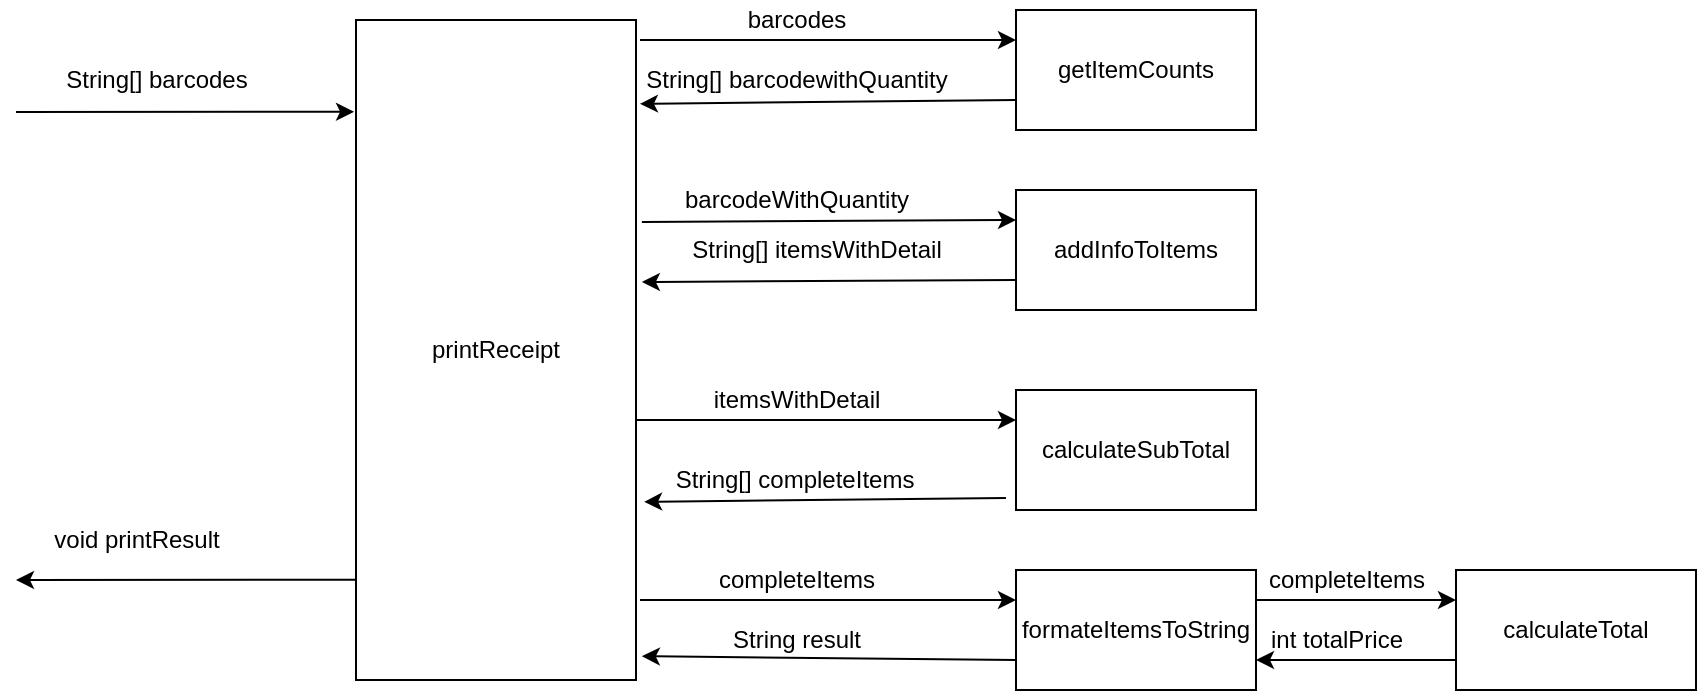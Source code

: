 <mxfile version="13.4.9" type="github">
  <diagram id="GNuFbIWh3L-KA2UGvlR-" name="Page-1">
    <mxGraphModel dx="1038" dy="575" grid="1" gridSize="10" guides="1" tooltips="1" connect="1" arrows="1" fold="1" page="1" pageScale="1" pageWidth="827" pageHeight="1169" math="0" shadow="0">
      <root>
        <mxCell id="0" />
        <mxCell id="1" parent="0" />
        <mxCell id="HW0OGkNQ6PJVxQeEaSyk-1" value="printReceipt" style="rounded=0;whiteSpace=wrap;html=1;" vertex="1" parent="1">
          <mxGeometry x="220" y="120" width="140" height="330" as="geometry" />
        </mxCell>
        <mxCell id="HW0OGkNQ6PJVxQeEaSyk-2" value="getItemCounts" style="rounded=0;whiteSpace=wrap;html=1;" vertex="1" parent="1">
          <mxGeometry x="550" y="115" width="120" height="60" as="geometry" />
        </mxCell>
        <mxCell id="HW0OGkNQ6PJVxQeEaSyk-3" value="addInfoToItems" style="rounded=0;whiteSpace=wrap;html=1;" vertex="1" parent="1">
          <mxGeometry x="550" y="205" width="120" height="60" as="geometry" />
        </mxCell>
        <mxCell id="HW0OGkNQ6PJVxQeEaSyk-4" value="calculateSubTotal" style="rounded=0;whiteSpace=wrap;html=1;" vertex="1" parent="1">
          <mxGeometry x="550" y="305" width="120" height="60" as="geometry" />
        </mxCell>
        <mxCell id="HW0OGkNQ6PJVxQeEaSyk-5" value="calculateTotal" style="rounded=0;whiteSpace=wrap;html=1;" vertex="1" parent="1">
          <mxGeometry x="770" y="395" width="120" height="60" as="geometry" />
        </mxCell>
        <mxCell id="HW0OGkNQ6PJVxQeEaSyk-6" value="formateItemsToString" style="rounded=0;whiteSpace=wrap;html=1;" vertex="1" parent="1">
          <mxGeometry x="550" y="395" width="120" height="60" as="geometry" />
        </mxCell>
        <mxCell id="HW0OGkNQ6PJVxQeEaSyk-7" value="" style="endArrow=classic;html=1;entryX=-0.007;entryY=0.139;entryDx=0;entryDy=0;entryPerimeter=0;" edge="1" parent="1" target="HW0OGkNQ6PJVxQeEaSyk-1">
          <mxGeometry width="50" height="50" relative="1" as="geometry">
            <mxPoint x="50" y="166" as="sourcePoint" />
            <mxPoint x="440" y="270" as="targetPoint" />
          </mxGeometry>
        </mxCell>
        <mxCell id="HW0OGkNQ6PJVxQeEaSyk-8" value="String[] barcodes" style="text;html=1;align=center;verticalAlign=middle;resizable=0;points=[];autosize=1;" vertex="1" parent="1">
          <mxGeometry x="70" y="140" width="100" height="20" as="geometry" />
        </mxCell>
        <mxCell id="HW0OGkNQ6PJVxQeEaSyk-9" value="" style="endArrow=classic;html=1;exitX=0;exitY=0.848;exitDx=0;exitDy=0;exitPerimeter=0;" edge="1" parent="1" source="HW0OGkNQ6PJVxQeEaSyk-1">
          <mxGeometry width="50" height="50" relative="1" as="geometry">
            <mxPoint x="390" y="320" as="sourcePoint" />
            <mxPoint x="50" y="400" as="targetPoint" />
          </mxGeometry>
        </mxCell>
        <mxCell id="HW0OGkNQ6PJVxQeEaSyk-10" value="void printResult" style="text;html=1;align=center;verticalAlign=middle;resizable=0;points=[];autosize=1;" vertex="1" parent="1">
          <mxGeometry x="60" y="370" width="100" height="20" as="geometry" />
        </mxCell>
        <mxCell id="HW0OGkNQ6PJVxQeEaSyk-11" value="" style="endArrow=classic;html=1;entryX=0;entryY=0.25;entryDx=0;entryDy=0;" edge="1" parent="1" target="HW0OGkNQ6PJVxQeEaSyk-2">
          <mxGeometry width="50" height="50" relative="1" as="geometry">
            <mxPoint x="362" y="130" as="sourcePoint" />
            <mxPoint x="440" y="270" as="targetPoint" />
          </mxGeometry>
        </mxCell>
        <mxCell id="HW0OGkNQ6PJVxQeEaSyk-12" value="" style="endArrow=classic;html=1;entryX=1.014;entryY=0.127;entryDx=0;entryDy=0;entryPerimeter=0;exitX=0;exitY=0.75;exitDx=0;exitDy=0;" edge="1" parent="1" source="HW0OGkNQ6PJVxQeEaSyk-2" target="HW0OGkNQ6PJVxQeEaSyk-1">
          <mxGeometry width="50" height="50" relative="1" as="geometry">
            <mxPoint x="390" y="320" as="sourcePoint" />
            <mxPoint x="440" y="270" as="targetPoint" />
          </mxGeometry>
        </mxCell>
        <mxCell id="HW0OGkNQ6PJVxQeEaSyk-13" value="barcodes" style="text;html=1;align=center;verticalAlign=middle;resizable=0;points=[];autosize=1;" vertex="1" parent="1">
          <mxGeometry x="410" y="110" width="60" height="20" as="geometry" />
        </mxCell>
        <mxCell id="HW0OGkNQ6PJVxQeEaSyk-14" value="String[] barcodewithQuantity" style="text;html=1;align=center;verticalAlign=middle;resizable=0;points=[];autosize=1;" vertex="1" parent="1">
          <mxGeometry x="360" y="140" width="160" height="20" as="geometry" />
        </mxCell>
        <mxCell id="HW0OGkNQ6PJVxQeEaSyk-15" value="" style="endArrow=classic;html=1;entryX=0;entryY=0.25;entryDx=0;entryDy=0;exitX=1.021;exitY=0.306;exitDx=0;exitDy=0;exitPerimeter=0;" edge="1" parent="1" source="HW0OGkNQ6PJVxQeEaSyk-1" target="HW0OGkNQ6PJVxQeEaSyk-3">
          <mxGeometry width="50" height="50" relative="1" as="geometry">
            <mxPoint x="390" y="320" as="sourcePoint" />
            <mxPoint x="440" y="270" as="targetPoint" />
          </mxGeometry>
        </mxCell>
        <mxCell id="HW0OGkNQ6PJVxQeEaSyk-16" value="barcodeWithQuantity" style="text;html=1;align=center;verticalAlign=middle;resizable=0;points=[];autosize=1;" vertex="1" parent="1">
          <mxGeometry x="375" y="200" width="130" height="20" as="geometry" />
        </mxCell>
        <mxCell id="HW0OGkNQ6PJVxQeEaSyk-17" value="" style="endArrow=classic;html=1;entryX=1.021;entryY=0.397;entryDx=0;entryDy=0;entryPerimeter=0;exitX=0;exitY=0.75;exitDx=0;exitDy=0;" edge="1" parent="1" source="HW0OGkNQ6PJVxQeEaSyk-3" target="HW0OGkNQ6PJVxQeEaSyk-1">
          <mxGeometry width="50" height="50" relative="1" as="geometry">
            <mxPoint x="390" y="320" as="sourcePoint" />
            <mxPoint x="440" y="270" as="targetPoint" />
          </mxGeometry>
        </mxCell>
        <mxCell id="HW0OGkNQ6PJVxQeEaSyk-18" value="String[] itemsWithDetail" style="text;html=1;align=center;verticalAlign=middle;resizable=0;points=[];autosize=1;" vertex="1" parent="1">
          <mxGeometry x="380" y="225" width="140" height="20" as="geometry" />
        </mxCell>
        <mxCell id="HW0OGkNQ6PJVxQeEaSyk-19" value="" style="endArrow=classic;html=1;entryX=0;entryY=0.25;entryDx=0;entryDy=0;exitX=1;exitY=0.606;exitDx=0;exitDy=0;exitPerimeter=0;" edge="1" parent="1" source="HW0OGkNQ6PJVxQeEaSyk-1" target="HW0OGkNQ6PJVxQeEaSyk-4">
          <mxGeometry width="50" height="50" relative="1" as="geometry">
            <mxPoint x="390" y="320" as="sourcePoint" />
            <mxPoint x="440" y="270" as="targetPoint" />
          </mxGeometry>
        </mxCell>
        <mxCell id="HW0OGkNQ6PJVxQeEaSyk-20" value="itemsWithDetail" style="text;html=1;align=center;verticalAlign=middle;resizable=0;points=[];autosize=1;" vertex="1" parent="1">
          <mxGeometry x="390" y="300" width="100" height="20" as="geometry" />
        </mxCell>
        <mxCell id="HW0OGkNQ6PJVxQeEaSyk-21" value="" style="endArrow=classic;html=1;entryX=1.029;entryY=0.73;entryDx=0;entryDy=0;entryPerimeter=0;exitX=-0.042;exitY=0.9;exitDx=0;exitDy=0;exitPerimeter=0;" edge="1" parent="1" source="HW0OGkNQ6PJVxQeEaSyk-4" target="HW0OGkNQ6PJVxQeEaSyk-1">
          <mxGeometry width="50" height="50" relative="1" as="geometry">
            <mxPoint x="390" y="320" as="sourcePoint" />
            <mxPoint x="440" y="270" as="targetPoint" />
          </mxGeometry>
        </mxCell>
        <mxCell id="HW0OGkNQ6PJVxQeEaSyk-22" value="String[] completeItems" style="text;html=1;align=center;verticalAlign=middle;resizable=0;points=[];autosize=1;" vertex="1" parent="1">
          <mxGeometry x="374" y="340" width="130" height="20" as="geometry" />
        </mxCell>
        <mxCell id="HW0OGkNQ6PJVxQeEaSyk-23" value="" style="endArrow=classic;html=1;entryX=0;entryY=0.25;entryDx=0;entryDy=0;" edge="1" parent="1" target="HW0OGkNQ6PJVxQeEaSyk-6">
          <mxGeometry width="50" height="50" relative="1" as="geometry">
            <mxPoint x="362" y="410" as="sourcePoint" />
            <mxPoint x="440" y="270" as="targetPoint" />
          </mxGeometry>
        </mxCell>
        <mxCell id="HW0OGkNQ6PJVxQeEaSyk-25" value="completeItems" style="text;html=1;align=center;verticalAlign=middle;resizable=0;points=[];autosize=1;" vertex="1" parent="1">
          <mxGeometry x="395" y="390" width="90" height="20" as="geometry" />
        </mxCell>
        <mxCell id="HW0OGkNQ6PJVxQeEaSyk-26" value="" style="endArrow=classic;html=1;entryX=1.021;entryY=0.964;entryDx=0;entryDy=0;entryPerimeter=0;exitX=0;exitY=0.75;exitDx=0;exitDy=0;" edge="1" parent="1" source="HW0OGkNQ6PJVxQeEaSyk-6" target="HW0OGkNQ6PJVxQeEaSyk-1">
          <mxGeometry width="50" height="50" relative="1" as="geometry">
            <mxPoint x="230" y="320" as="sourcePoint" />
            <mxPoint x="280" y="270" as="targetPoint" />
          </mxGeometry>
        </mxCell>
        <mxCell id="HW0OGkNQ6PJVxQeEaSyk-27" value="" style="endArrow=classic;html=1;entryX=0;entryY=0.25;entryDx=0;entryDy=0;exitX=1;exitY=0.25;exitDx=0;exitDy=0;" edge="1" parent="1" source="HW0OGkNQ6PJVxQeEaSyk-6" target="HW0OGkNQ6PJVxQeEaSyk-5">
          <mxGeometry width="50" height="50" relative="1" as="geometry">
            <mxPoint x="630" y="320" as="sourcePoint" />
            <mxPoint x="680" y="270" as="targetPoint" />
          </mxGeometry>
        </mxCell>
        <mxCell id="HW0OGkNQ6PJVxQeEaSyk-28" value="completeItems" style="text;html=1;align=center;verticalAlign=middle;resizable=0;points=[];autosize=1;" vertex="1" parent="1">
          <mxGeometry x="670" y="390" width="90" height="20" as="geometry" />
        </mxCell>
        <mxCell id="HW0OGkNQ6PJVxQeEaSyk-29" value="" style="endArrow=classic;html=1;entryX=1;entryY=0.75;entryDx=0;entryDy=0;exitX=0;exitY=0.75;exitDx=0;exitDy=0;" edge="1" parent="1" source="HW0OGkNQ6PJVxQeEaSyk-5" target="HW0OGkNQ6PJVxQeEaSyk-6">
          <mxGeometry width="50" height="50" relative="1" as="geometry">
            <mxPoint x="630" y="320" as="sourcePoint" />
            <mxPoint x="680" y="270" as="targetPoint" />
          </mxGeometry>
        </mxCell>
        <mxCell id="HW0OGkNQ6PJVxQeEaSyk-30" value="int totalPrice" style="text;html=1;align=center;verticalAlign=middle;resizable=0;points=[];autosize=1;" vertex="1" parent="1">
          <mxGeometry x="670" y="420" width="80" height="20" as="geometry" />
        </mxCell>
        <mxCell id="HW0OGkNQ6PJVxQeEaSyk-31" value="String result" style="text;html=1;align=center;verticalAlign=middle;resizable=0;points=[];autosize=1;" vertex="1" parent="1">
          <mxGeometry x="400" y="420" width="80" height="20" as="geometry" />
        </mxCell>
      </root>
    </mxGraphModel>
  </diagram>
</mxfile>
